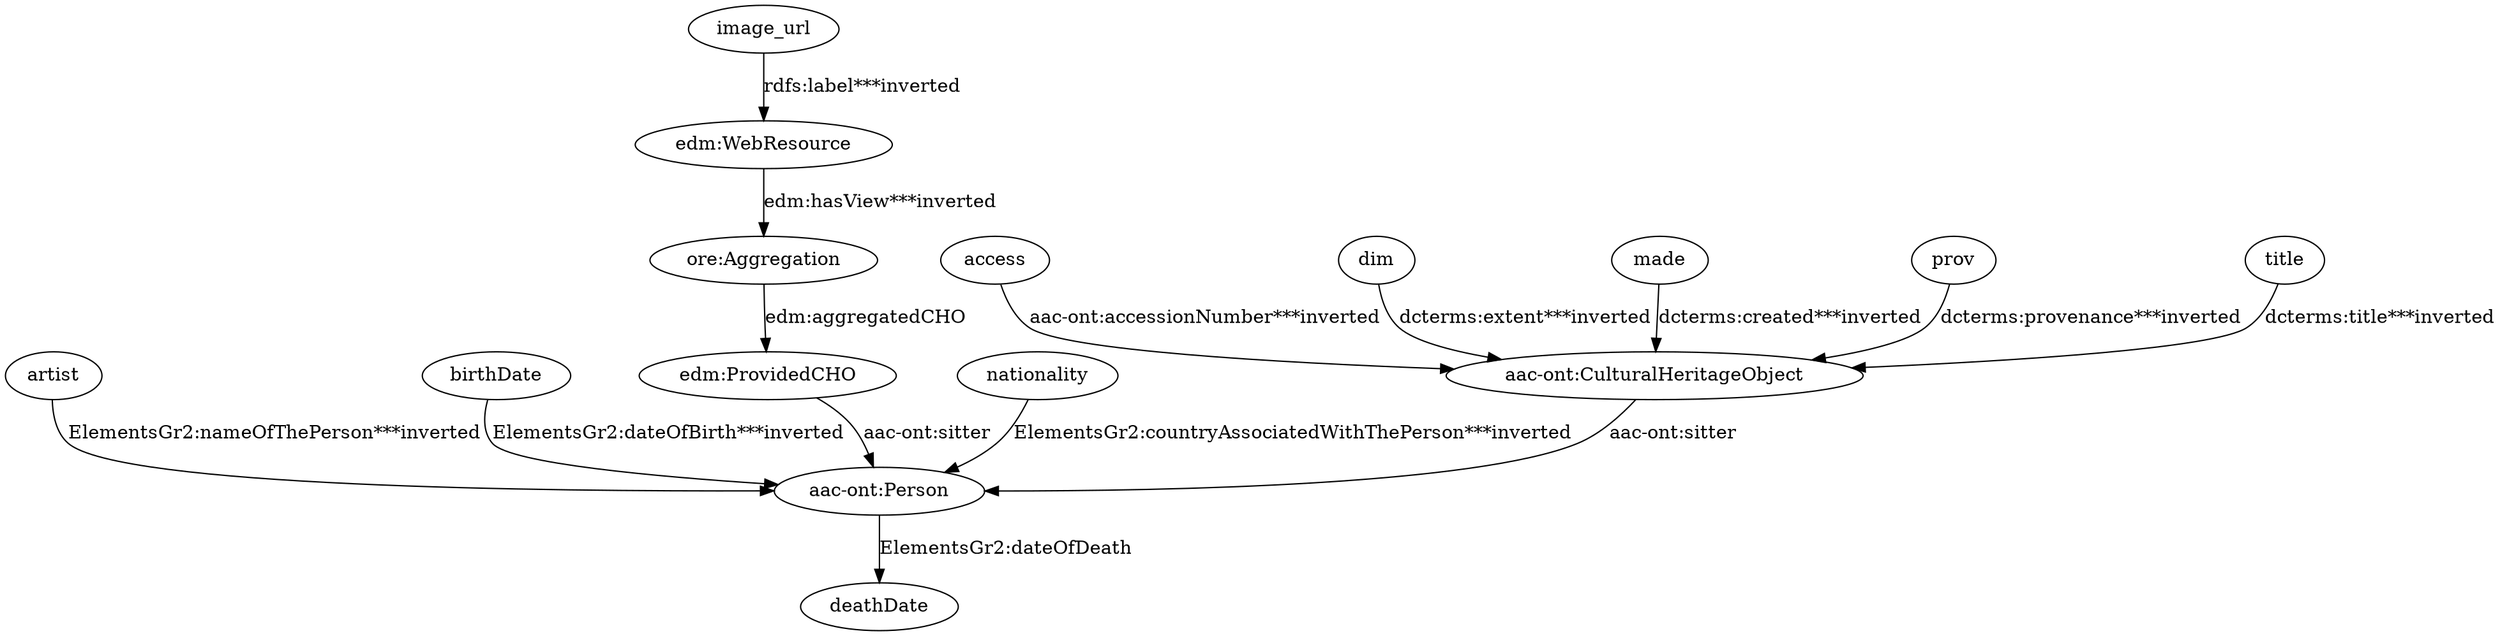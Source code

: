 digraph {
  "aac-ont:CulturalHeritageObject1" [type=class_uri,label="aac-ont:CulturalHeritageObject"]
  "aac-ont:Person1" [type=class_uri,label="aac-ont:Person"]
  deathDate [type=attribute_name,label=deathDate]
  access [type=attribute_name,label=access]
  artist [type=attribute_name,label=artist]
  birthDate [type=attribute_name,label=birthDate]
  dim [type=attribute_name,label=dim]
  "edm:ProvidedCHO" [type=class_uri,label="edm:ProvidedCHO"]
  "edm:WebResource1" [type=class_uri,label="edm:WebResource"]
  "ore:Aggregation" [type=class_uri,label="ore:Aggregation"]
  image_url [type=attribute_name,label=image_url]
  made [type=attribute_name,label=made]
  nationality [type=attribute_name,label=nationality]
  prov [type=attribute_name,label=prov]
  title [type=attribute_name,label=title]
  "aac-ont:CulturalHeritageObject1" -> "aac-ont:Person1" [label="aac-ont:sitter",type=direct_property_uri,weight=1]
  "aac-ont:Person1" -> deathDate [label="ElementsGr2:dateOfDeath",type=st_property_uri]
  access -> "aac-ont:CulturalHeritageObject1" [type=st_property_uri,label="aac-ont:accessionNumber***inverted",weight=1]
  artist -> "aac-ont:Person1" [type=st_property_uri,label="ElementsGr2:nameOfThePerson***inverted",weight=1]
  birthDate -> "aac-ont:Person1" [type=st_property_uri,label="ElementsGr2:dateOfBirth***inverted",weight=1]
  dim -> "aac-ont:CulturalHeritageObject1" [type=st_property_uri,label="dcterms:extent***inverted",weight=1]
  "edm:ProvidedCHO" -> "aac-ont:Person1" [label="aac-ont:sitter",type=direct_property_uri,weight=1]
  "edm:WebResource1" -> "ore:Aggregation" [type=direct_property_uri,label="edm:hasView***inverted",weight=1]
  image_url -> "edm:WebResource1" [type=st_property_uri,label="rdfs:label***inverted",weight=1]
  made -> "aac-ont:CulturalHeritageObject1" [type=st_property_uri,label="dcterms:created***inverted",weight=1]
  nationality -> "aac-ont:Person1" [type=st_property_uri,label="ElementsGr2:countryAssociatedWithThePerson***inverted",weight=1]
  "ore:Aggregation" -> "edm:ProvidedCHO" [label="edm:aggregatedCHO",type=direct_property_uri,weight=1]
  prov -> "aac-ont:CulturalHeritageObject1" [type=st_property_uri,label="dcterms:provenance***inverted",weight=1]
  title -> "aac-ont:CulturalHeritageObject1" [type=st_property_uri,label="dcterms:title***inverted",weight=1]
}
